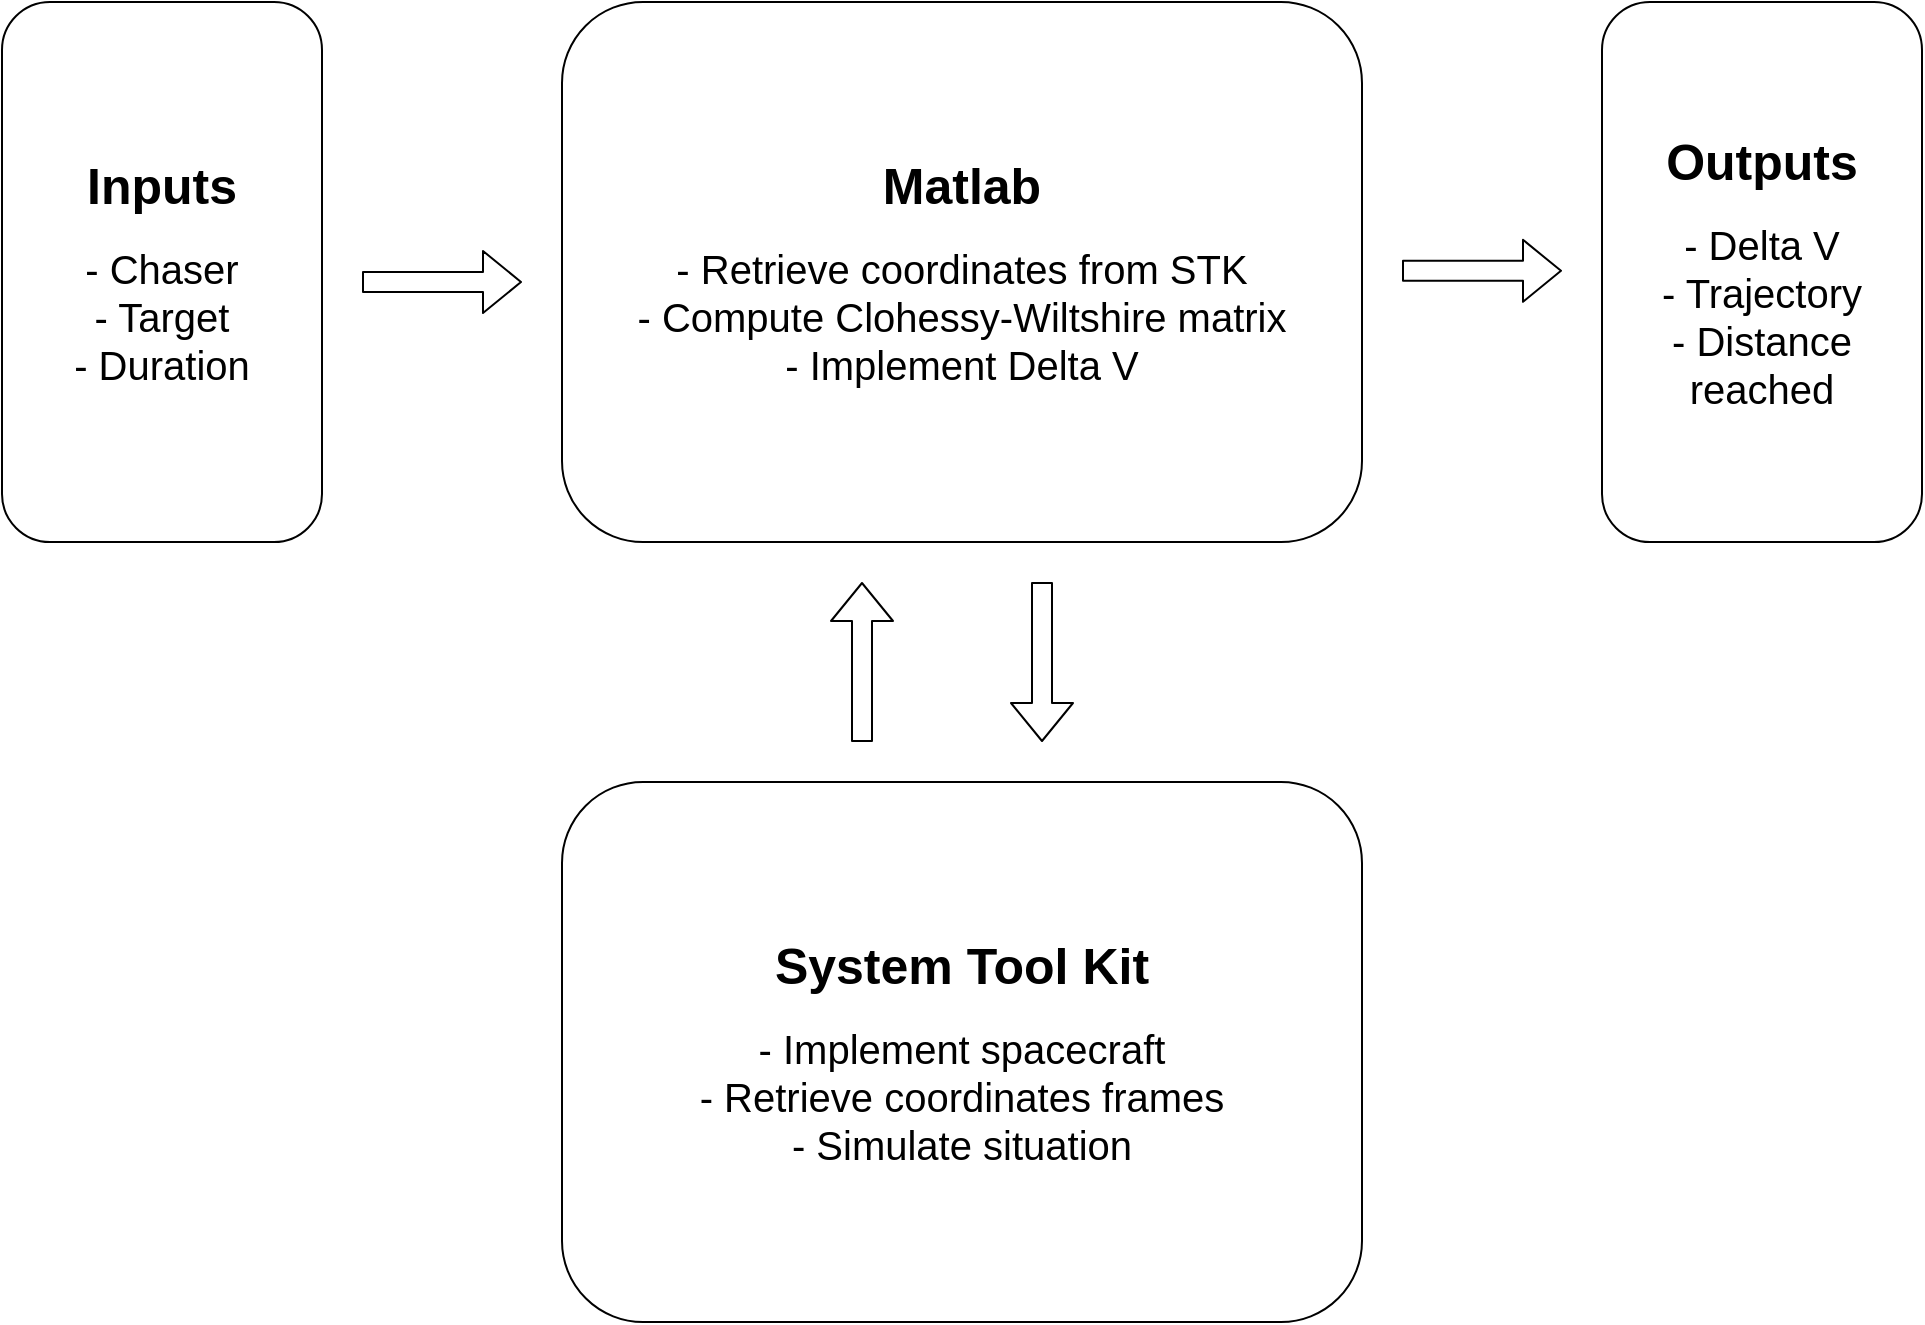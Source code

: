 <mxfile version="15.0.6" type="github">
  <diagram id="FZgH1Sr0kV8n_84SCtGH" name="Page-1">
    <mxGraphModel dx="1673" dy="939" grid="1" gridSize="10" guides="1" tooltips="1" connect="1" arrows="1" fold="1" page="1" pageScale="1" pageWidth="1169" pageHeight="827" math="0" shadow="0">
      <root>
        <mxCell id="0" />
        <mxCell id="1" parent="0" />
        <mxCell id="uQb4gQyLG-8VtOOXOhDg-1" value="&lt;font&gt;&lt;b&gt;&lt;font style=&quot;font-size: 25px&quot;&gt;Inputs&lt;/font&gt;&lt;/b&gt;&lt;br&gt;&lt;br&gt;&lt;span style=&quot;font-size: 20px&quot;&gt;- Chaser&lt;/span&gt;&lt;br&gt;&lt;span style=&quot;font-size: 20px&quot;&gt;- Target&lt;/span&gt;&lt;br&gt;&lt;span style=&quot;font-size: 20px&quot;&gt;- Duration&lt;/span&gt;&lt;br&gt;&lt;/font&gt;" style="rounded=1;whiteSpace=wrap;html=1;" vertex="1" parent="1">
          <mxGeometry x="120" y="130" width="160" height="270" as="geometry" />
        </mxCell>
        <mxCell id="uQb4gQyLG-8VtOOXOhDg-2" value="&lt;font&gt;&lt;b&gt;&lt;font style=&quot;font-size: 25px&quot;&gt;Outputs&lt;/font&gt;&lt;/b&gt;&lt;br&gt;&lt;br&gt;&lt;span style=&quot;font-size: 20px&quot;&gt;- Delta V&lt;/span&gt;&lt;br&gt;&lt;span style=&quot;font-size: 20px&quot;&gt;- Trajectory&lt;/span&gt;&lt;br&gt;&lt;span style=&quot;font-size: 20px&quot;&gt;- Distance reached&lt;/span&gt;&lt;br&gt;&lt;/font&gt;" style="rounded=1;whiteSpace=wrap;html=1;" vertex="1" parent="1">
          <mxGeometry x="920" y="130" width="160" height="270" as="geometry" />
        </mxCell>
        <mxCell id="uQb4gQyLG-8VtOOXOhDg-3" value="&lt;font&gt;&lt;b&gt;&lt;font style=&quot;font-size: 25px&quot;&gt;Matlab&lt;/font&gt;&lt;/b&gt;&lt;br&gt;&lt;br&gt;&lt;span style=&quot;font-size: 20px&quot;&gt;- Retrieve coordinates from STK&lt;/span&gt;&lt;br&gt;&lt;span style=&quot;font-size: 20px&quot;&gt;- Compute Clohessy-Wiltshire matrix&lt;/span&gt;&lt;br&gt;&lt;span style=&quot;font-size: 20px&quot;&gt;- Implement Delta V&lt;/span&gt;&lt;br&gt;&lt;/font&gt;" style="rounded=1;whiteSpace=wrap;html=1;" vertex="1" parent="1">
          <mxGeometry x="400" y="130" width="400" height="270" as="geometry" />
        </mxCell>
        <mxCell id="uQb4gQyLG-8VtOOXOhDg-4" value="&lt;font&gt;&lt;b&gt;&lt;font style=&quot;font-size: 25px&quot;&gt;System Tool Kit&lt;/font&gt;&lt;/b&gt;&lt;br&gt;&lt;br&gt;&lt;span style=&quot;font-size: 20px&quot;&gt;- Implement spacecraft&lt;/span&gt;&lt;br&gt;&lt;span style=&quot;font-size: 20px&quot;&gt;- Retrieve coordinates frames&lt;/span&gt;&lt;br&gt;&lt;span style=&quot;font-size: 20px&quot;&gt;- Simulate situation&lt;/span&gt;&lt;br&gt;&lt;/font&gt;" style="rounded=1;whiteSpace=wrap;html=1;" vertex="1" parent="1">
          <mxGeometry x="400" y="520" width="400" height="270" as="geometry" />
        </mxCell>
        <mxCell id="uQb4gQyLG-8VtOOXOhDg-5" value="" style="shape=flexArrow;endArrow=classic;html=1;" edge="1" parent="1">
          <mxGeometry width="50" height="50" relative="1" as="geometry">
            <mxPoint x="550" y="500" as="sourcePoint" />
            <mxPoint x="550" y="420" as="targetPoint" />
          </mxGeometry>
        </mxCell>
        <mxCell id="uQb4gQyLG-8VtOOXOhDg-6" value="" style="shape=flexArrow;endArrow=classic;html=1;" edge="1" parent="1">
          <mxGeometry width="50" height="50" relative="1" as="geometry">
            <mxPoint x="640" y="420.0" as="sourcePoint" />
            <mxPoint x="640" y="500.0" as="targetPoint" />
          </mxGeometry>
        </mxCell>
        <mxCell id="uQb4gQyLG-8VtOOXOhDg-7" value="" style="shape=flexArrow;endArrow=classic;html=1;" edge="1" parent="1">
          <mxGeometry width="50" height="50" relative="1" as="geometry">
            <mxPoint x="300" y="270.0" as="sourcePoint" />
            <mxPoint x="380" y="270" as="targetPoint" />
          </mxGeometry>
        </mxCell>
        <mxCell id="uQb4gQyLG-8VtOOXOhDg-8" value="" style="shape=flexArrow;endArrow=classic;html=1;" edge="1" parent="1">
          <mxGeometry width="50" height="50" relative="1" as="geometry">
            <mxPoint x="820" y="264.41" as="sourcePoint" />
            <mxPoint x="900" y="264.41" as="targetPoint" />
          </mxGeometry>
        </mxCell>
      </root>
    </mxGraphModel>
  </diagram>
</mxfile>
